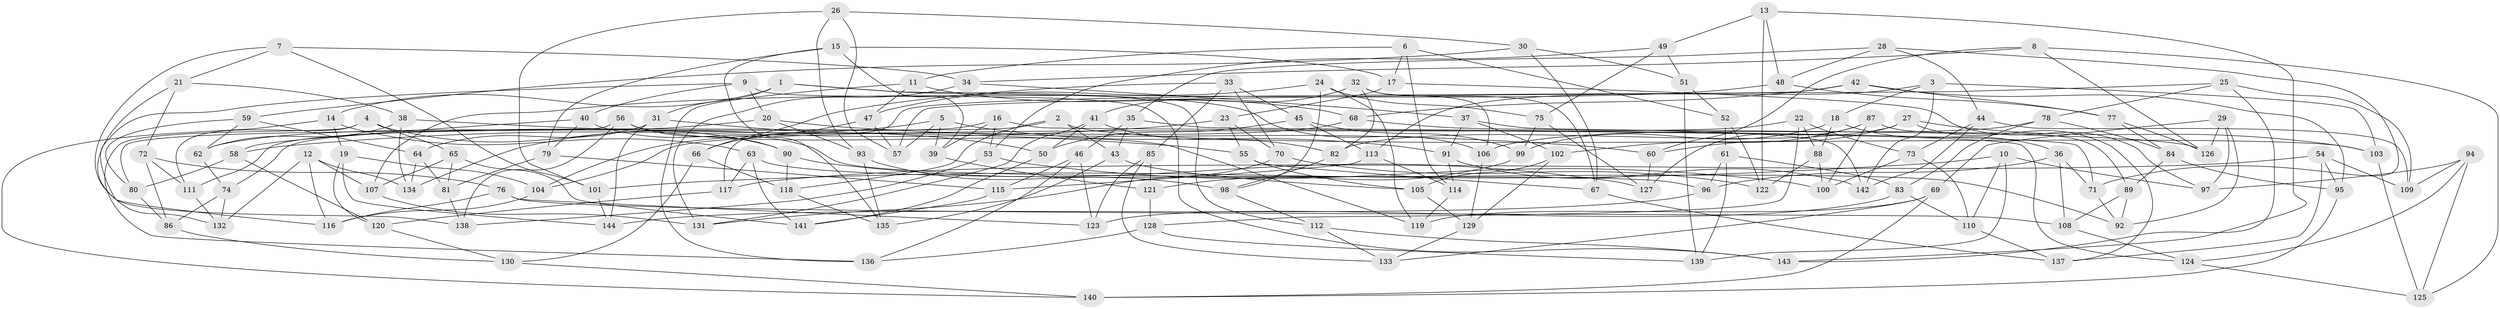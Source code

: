 // coarse degree distribution, {6: 0.4838709677419355, 4: 0.43010752688172044, 5: 0.06451612903225806, 3: 0.021505376344086023}
// Generated by graph-tools (version 1.1) at 2025/52/02/27/25 19:52:33]
// undirected, 144 vertices, 288 edges
graph export_dot {
graph [start="1"]
  node [color=gray90,style=filled];
  1;
  2;
  3;
  4;
  5;
  6;
  7;
  8;
  9;
  10;
  11;
  12;
  13;
  14;
  15;
  16;
  17;
  18;
  19;
  20;
  21;
  22;
  23;
  24;
  25;
  26;
  27;
  28;
  29;
  30;
  31;
  32;
  33;
  34;
  35;
  36;
  37;
  38;
  39;
  40;
  41;
  42;
  43;
  44;
  45;
  46;
  47;
  48;
  49;
  50;
  51;
  52;
  53;
  54;
  55;
  56;
  57;
  58;
  59;
  60;
  61;
  62;
  63;
  64;
  65;
  66;
  67;
  68;
  69;
  70;
  71;
  72;
  73;
  74;
  75;
  76;
  77;
  78;
  79;
  80;
  81;
  82;
  83;
  84;
  85;
  86;
  87;
  88;
  89;
  90;
  91;
  92;
  93;
  94;
  95;
  96;
  97;
  98;
  99;
  100;
  101;
  102;
  103;
  104;
  105;
  106;
  107;
  108;
  109;
  110;
  111;
  112;
  113;
  114;
  115;
  116;
  117;
  118;
  119;
  120;
  121;
  122;
  123;
  124;
  125;
  126;
  127;
  128;
  129;
  130;
  131;
  132;
  133;
  134;
  135;
  136;
  137;
  138;
  139;
  140;
  141;
  142;
  143;
  144;
  1 -- 112;
  1 -- 14;
  1 -- 106;
  1 -- 31;
  2 -- 118;
  2 -- 103;
  2 -- 74;
  2 -- 43;
  3 -- 103;
  3 -- 142;
  3 -- 18;
  3 -- 113;
  4 -- 90;
  4 -- 136;
  4 -- 111;
  4 -- 65;
  5 -- 39;
  5 -- 57;
  5 -- 134;
  5 -- 91;
  6 -- 52;
  6 -- 11;
  6 -- 114;
  6 -- 17;
  7 -- 21;
  7 -- 138;
  7 -- 34;
  7 -- 101;
  8 -- 126;
  8 -- 34;
  8 -- 125;
  8 -- 60;
  9 -- 20;
  9 -- 143;
  9 -- 40;
  9 -- 132;
  10 -- 101;
  10 -- 139;
  10 -- 110;
  10 -- 97;
  11 -- 68;
  11 -- 136;
  11 -- 47;
  12 -- 132;
  12 -- 116;
  12 -- 107;
  12 -- 134;
  13 -- 122;
  13 -- 49;
  13 -- 143;
  13 -- 48;
  14 -- 140;
  14 -- 19;
  14 -- 63;
  15 -- 39;
  15 -- 135;
  15 -- 17;
  15 -- 79;
  16 -- 39;
  16 -- 124;
  16 -- 111;
  16 -- 53;
  17 -- 23;
  17 -- 97;
  18 -- 36;
  18 -- 99;
  18 -- 88;
  19 -- 144;
  19 -- 120;
  19 -- 104;
  20 -- 93;
  20 -- 60;
  20 -- 62;
  21 -- 72;
  21 -- 116;
  21 -- 38;
  22 -- 88;
  22 -- 104;
  22 -- 128;
  22 -- 73;
  23 -- 58;
  23 -- 70;
  23 -- 55;
  24 -- 119;
  24 -- 47;
  24 -- 75;
  24 -- 98;
  25 -- 143;
  25 -- 109;
  25 -- 78;
  25 -- 57;
  26 -- 101;
  26 -- 30;
  26 -- 57;
  26 -- 93;
  27 -- 60;
  27 -- 103;
  27 -- 137;
  27 -- 82;
  28 -- 71;
  28 -- 35;
  28 -- 44;
  28 -- 48;
  29 -- 97;
  29 -- 69;
  29 -- 126;
  29 -- 92;
  30 -- 67;
  30 -- 59;
  30 -- 51;
  31 -- 64;
  31 -- 144;
  31 -- 50;
  32 -- 82;
  32 -- 106;
  32 -- 41;
  32 -- 67;
  33 -- 45;
  33 -- 70;
  33 -- 85;
  33 -- 66;
  34 -- 37;
  34 -- 131;
  35 -- 46;
  35 -- 71;
  35 -- 43;
  36 -- 71;
  36 -- 96;
  36 -- 108;
  37 -- 102;
  37 -- 142;
  37 -- 91;
  38 -- 134;
  38 -- 55;
  38 -- 62;
  39 -- 121;
  40 -- 79;
  40 -- 58;
  40 -- 96;
  41 -- 50;
  41 -- 82;
  41 -- 131;
  42 -- 95;
  42 -- 77;
  42 -- 68;
  42 -- 117;
  43 -- 135;
  43 -- 105;
  44 -- 109;
  44 -- 73;
  44 -- 142;
  45 -- 113;
  45 -- 99;
  45 -- 50;
  46 -- 136;
  46 -- 115;
  46 -- 123;
  47 -- 57;
  47 -- 66;
  48 -- 77;
  48 -- 107;
  49 -- 75;
  49 -- 53;
  49 -- 51;
  50 -- 141;
  51 -- 139;
  51 -- 52;
  52 -- 61;
  52 -- 122;
  53 -- 100;
  53 -- 138;
  54 -- 117;
  54 -- 137;
  54 -- 95;
  54 -- 109;
  55 -- 67;
  55 -- 105;
  56 -- 138;
  56 -- 80;
  56 -- 119;
  56 -- 90;
  58 -- 120;
  58 -- 80;
  59 -- 64;
  59 -- 62;
  59 -- 80;
  60 -- 127;
  61 -- 96;
  61 -- 139;
  61 -- 83;
  62 -- 74;
  63 -- 141;
  63 -- 92;
  63 -- 117;
  64 -- 134;
  64 -- 81;
  65 -- 107;
  65 -- 81;
  65 -- 141;
  66 -- 130;
  66 -- 118;
  67 -- 137;
  68 -- 104;
  68 -- 126;
  69 -- 119;
  69 -- 133;
  69 -- 140;
  70 -- 131;
  70 -- 122;
  71 -- 92;
  72 -- 86;
  72 -- 111;
  72 -- 76;
  73 -- 100;
  73 -- 110;
  74 -- 132;
  74 -- 86;
  75 -- 127;
  75 -- 99;
  76 -- 123;
  76 -- 116;
  76 -- 108;
  77 -- 126;
  77 -- 84;
  78 -- 84;
  78 -- 83;
  78 -- 106;
  79 -- 81;
  79 -- 115;
  80 -- 86;
  81 -- 138;
  82 -- 98;
  83 -- 123;
  83 -- 110;
  84 -- 95;
  84 -- 89;
  85 -- 121;
  85 -- 133;
  85 -- 123;
  86 -- 130;
  87 -- 127;
  87 -- 89;
  87 -- 102;
  87 -- 100;
  88 -- 122;
  88 -- 100;
  89 -- 108;
  89 -- 92;
  90 -- 118;
  90 -- 127;
  91 -- 114;
  91 -- 142;
  93 -- 98;
  93 -- 135;
  94 -- 124;
  94 -- 109;
  94 -- 97;
  94 -- 125;
  95 -- 140;
  96 -- 144;
  98 -- 112;
  99 -- 121;
  101 -- 144;
  102 -- 105;
  102 -- 129;
  103 -- 125;
  104 -- 116;
  105 -- 129;
  106 -- 129;
  107 -- 131;
  108 -- 124;
  110 -- 137;
  111 -- 132;
  112 -- 133;
  112 -- 143;
  113 -- 115;
  113 -- 114;
  114 -- 119;
  115 -- 141;
  117 -- 120;
  118 -- 135;
  120 -- 130;
  121 -- 128;
  124 -- 125;
  128 -- 136;
  128 -- 139;
  129 -- 133;
  130 -- 140;
}
